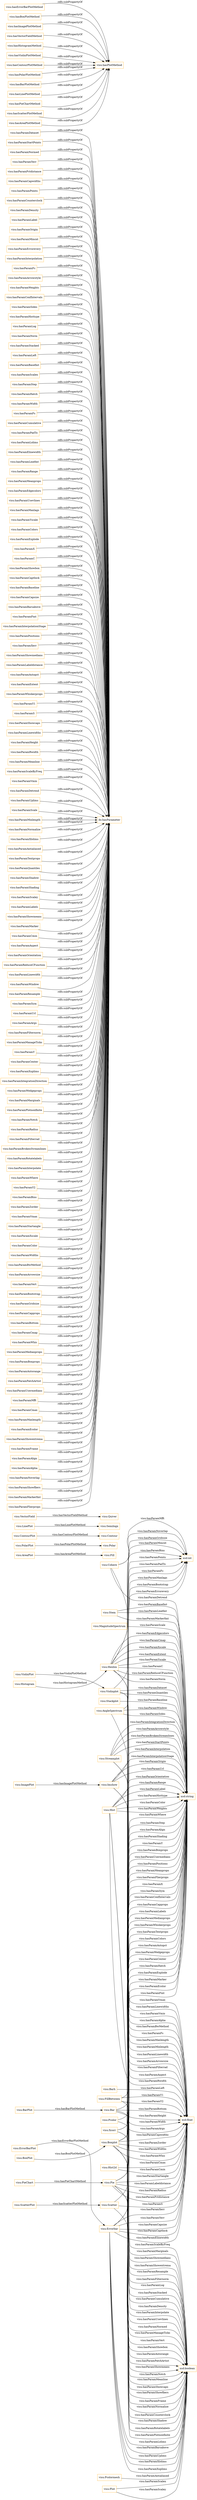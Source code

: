 digraph ar2dtool_diagram { 
rankdir=LR;
size="1501"
node [shape = rectangle, color="orange"]; "visu:Hexbin" "visu:Imshow" "visu:Errorbar" "visu:Boxplot" "visu:AreaPlot" "visu:ImagePlot" "visu:Stackplot" "visu:BarPlot" "visu:FillBetween" "visu:ViolinPlot" "visu:PieChart" "visu:BoxPlot" "visu:Hist" "visu:Xcorr" "visu:PolarPlot" "visu:ContourPlot" "visu:Streamplot" "visu:LinePlot" "visu:Contour" "visu:Stem" "visu:AngleSpectrum" "visu:Fill" "visu:ErrorBarPlot" "visu:Hist2d" "visu:Plot" "visu:Semilogx" "visu:ScatterPlot" "visu:Violinplot" "visu:Histogram" "visu:Pcolor" "visu:Pie" "visu:VectorField" "visu:Polar" "visu:Scatter" "visu:Bar" "visu:Cohere" "visu:Barh" "visu:MagnitudeSpectrum" "visu:Quiver" "visu:Pcolormesh" ; /*classes style*/
	"visu:hasParamDataset" -> "ds:hasParameter" [ label = "rdfs:subPropertyOf" ];
	"visu:hasErrorBarPlotMethod" -> "visu:hasPlotMethod" [ label = "rdfs:subPropertyOf" ];
	"visu:hasParamStartPoints" -> "ds:hasParameter" [ label = "rdfs:subPropertyOf" ];
	"visu:hasParamNormed" -> "ds:hasParameter" [ label = "rdfs:subPropertyOf" ];
	"visu:hasBoxPlotMethod" -> "visu:hasPlotMethod" [ label = "rdfs:subPropertyOf" ];
	"visu:hasParamYerr" -> "ds:hasParameter" [ label = "rdfs:subPropertyOf" ];
	"visu:hasParamPctdistance" -> "ds:hasParameter" [ label = "rdfs:subPropertyOf" ];
	"visu:hasParamCapwidths" -> "ds:hasParameter" [ label = "rdfs:subPropertyOf" ];
	"visu:hasParamPoints" -> "ds:hasParameter" [ label = "rdfs:subPropertyOf" ];
	"visu:hasParamCounterclock" -> "ds:hasParameter" [ label = "rdfs:subPropertyOf" ];
	"visu:hasParamDensity" -> "ds:hasParameter" [ label = "rdfs:subPropertyOf" ];
	"visu:hasParamLabel" -> "ds:hasParameter" [ label = "rdfs:subPropertyOf" ];
	"visu:hasParamOrigin" -> "ds:hasParameter" [ label = "rdfs:subPropertyOf" ];
	"visu:hasParamMincnt" -> "ds:hasParameter" [ label = "rdfs:subPropertyOf" ];
	"visu:hasParamErrorevery" -> "ds:hasParameter" [ label = "rdfs:subPropertyOf" ];
	"visu:hasParamInterpolation" -> "ds:hasParameter" [ label = "rdfs:subPropertyOf" ];
	"visu:hasParamFc" -> "ds:hasParameter" [ label = "rdfs:subPropertyOf" ];
	"visu:hasParamArrowstyle" -> "ds:hasParameter" [ label = "rdfs:subPropertyOf" ];
	"visu:hasParamWeights" -> "ds:hasParameter" [ label = "rdfs:subPropertyOf" ];
	"visu:hasParamConfIntervals" -> "ds:hasParameter" [ label = "rdfs:subPropertyOf" ];
	"visu:hasImagePlotMethod" -> "visu:hasPlotMethod" [ label = "rdfs:subPropertyOf" ];
	"visu:hasParamSides" -> "ds:hasParameter" [ label = "rdfs:subPropertyOf" ];
	"visu:hasParamHisttype" -> "ds:hasParameter" [ label = "rdfs:subPropertyOf" ];
	"visu:hasVectorFieldMethod" -> "visu:hasPlotMethod" [ label = "rdfs:subPropertyOf" ];
	"visu:hasHistogramMethod" -> "visu:hasPlotMethod" [ label = "rdfs:subPropertyOf" ];
	"visu:hasParamLog" -> "ds:hasParameter" [ label = "rdfs:subPropertyOf" ];
	"visu:hasParamNorm" -> "ds:hasParameter" [ label = "rdfs:subPropertyOf" ];
	"visu:hasParamStacked" -> "ds:hasParameter" [ label = "rdfs:subPropertyOf" ];
	"visu:hasParamLeft" -> "ds:hasParameter" [ label = "rdfs:subPropertyOf" ];
	"visu:hasParamBasefmt" -> "ds:hasParameter" [ label = "rdfs:subPropertyOf" ];
	"visu:hasParamScalex" -> "ds:hasParameter" [ label = "rdfs:subPropertyOf" ];
	"visu:hasParamStep" -> "ds:hasParameter" [ label = "rdfs:subPropertyOf" ];
	"visu:hasParamHatch" -> "ds:hasParameter" [ label = "rdfs:subPropertyOf" ];
	"visu:hasParamWidth" -> "ds:hasParameter" [ label = "rdfs:subPropertyOf" ];
	"visu:hasParamFs" -> "ds:hasParameter" [ label = "rdfs:subPropertyOf" ];
	"visu:hasParamCumulative" -> "ds:hasParameter" [ label = "rdfs:subPropertyOf" ];
	"visu:hasParamPadTo" -> "ds:hasParameter" [ label = "rdfs:subPropertyOf" ];
	"visu:hasParamLolims" -> "ds:hasParameter" [ label = "rdfs:subPropertyOf" ];
	"visu:hasParamElinewidth" -> "ds:hasParameter" [ label = "rdfs:subPropertyOf" ];
	"visu:hasParamLinefmt" -> "ds:hasParameter" [ label = "rdfs:subPropertyOf" ];
	"visu:hasParamRange" -> "ds:hasParameter" [ label = "rdfs:subPropertyOf" ];
	"visu:hasParamMeanprops" -> "ds:hasParameter" [ label = "rdfs:subPropertyOf" ];
	"visu:hasParamEdgecolors" -> "ds:hasParameter" [ label = "rdfs:subPropertyOf" ];
	"visu:hasParamUsevlines" -> "ds:hasParameter" [ label = "rdfs:subPropertyOf" ];
	"visu:hasParamMaxlags" -> "ds:hasParameter" [ label = "rdfs:subPropertyOf" ];
	"visu:hasParamYscale" -> "ds:hasParameter" [ label = "rdfs:subPropertyOf" ];
	"visu:hasParamColors" -> "ds:hasParameter" [ label = "rdfs:subPropertyOf" ];
	"visu:hasViolinPlotMethod" -> "visu:hasPlotMethod" [ label = "rdfs:subPropertyOf" ];
	"visu:hasParamExplode" -> "ds:hasParameter" [ label = "rdfs:subPropertyOf" ];
	"visu:hasParamX" -> "ds:hasParameter" [ label = "rdfs:subPropertyOf" ];
	"visu:hasParamC" -> "ds:hasParameter" [ label = "rdfs:subPropertyOf" ];
	"visu:hasContourPlotMethod" -> "visu:hasPlotMethod" [ label = "rdfs:subPropertyOf" ];
	"visu:hasParamShowbox" -> "ds:hasParameter" [ label = "rdfs:subPropertyOf" ];
	"visu:hasParamCapthick" -> "ds:hasParameter" [ label = "rdfs:subPropertyOf" ];
	"visu:hasParamBaseline" -> "ds:hasParameter" [ label = "rdfs:subPropertyOf" ];
	"visu:hasParamCapsize" -> "ds:hasParameter" [ label = "rdfs:subPropertyOf" ];
	"visu:hasParamBarsabove" -> "ds:hasParameter" [ label = "rdfs:subPropertyOf" ];
	"visu:hasParamFmt" -> "ds:hasParameter" [ label = "rdfs:subPropertyOf" ];
	"visu:hasParamInterpolationStage" -> "ds:hasParameter" [ label = "rdfs:subPropertyOf" ];
	"visu:hasParamPositions" -> "ds:hasParameter" [ label = "rdfs:subPropertyOf" ];
	"visu:hasParamXerr" -> "ds:hasParameter" [ label = "rdfs:subPropertyOf" ];
	"visu:hasParamShowmedians" -> "ds:hasParameter" [ label = "rdfs:subPropertyOf" ];
	"visu:hasParamLabeldistance" -> "ds:hasParameter" [ label = "rdfs:subPropertyOf" ];
	"visu:hasParamAutopct" -> "ds:hasParameter" [ label = "rdfs:subPropertyOf" ];
	"visu:hasParamExtent" -> "ds:hasParameter" [ label = "rdfs:subPropertyOf" ];
	"visu:hasParamWhiskerprops" -> "ds:hasParameter" [ label = "rdfs:subPropertyOf" ];
	"visu:hasParamY1" -> "ds:hasParameter" [ label = "rdfs:subPropertyOf" ];
	"visu:hasParamS" -> "ds:hasParameter" [ label = "rdfs:subPropertyOf" ];
	"visu:hasParamShowcaps" -> "ds:hasParameter" [ label = "rdfs:subPropertyOf" ];
	"visu:hasParamLinewidths" -> "ds:hasParameter" [ label = "rdfs:subPropertyOf" ];
	"visu:hasParamHeight" -> "ds:hasParameter" [ label = "rdfs:subPropertyOf" ];
	"visu:hasParamRwidth" -> "ds:hasParameter" [ label = "rdfs:subPropertyOf" ];
	"visu:hasParamMeanline" -> "ds:hasParameter" [ label = "rdfs:subPropertyOf" ];
	"visu:hasParamScaleByFreq" -> "ds:hasParameter" [ label = "rdfs:subPropertyOf" ];
	"visu:hasParamVmin" -> "ds:hasParameter" [ label = "rdfs:subPropertyOf" ];
	"visu:hasParamDetrend" -> "ds:hasParameter" [ label = "rdfs:subPropertyOf" ];
	"visu:hasParamUplims" -> "ds:hasParameter" [ label = "rdfs:subPropertyOf" ];
	"visu:hasParamScale" -> "ds:hasParameter" [ label = "rdfs:subPropertyOf" ];
	"visu:hasParamMinlength" -> "ds:hasParameter" [ label = "rdfs:subPropertyOf" ];
	"visu:hasPolarPlotMethod" -> "visu:hasPlotMethod" [ label = "rdfs:subPropertyOf" ];
	"visu:hasParamNormalize" -> "ds:hasParameter" [ label = "rdfs:subPropertyOf" ];
	"visu:hasBarPlotMethod" -> "visu:hasPlotMethod" [ label = "rdfs:subPropertyOf" ];
	"visu:hasParamXlolims" -> "ds:hasParameter" [ label = "rdfs:subPropertyOf" ];
	"visu:hasParamAntialiased" -> "ds:hasParameter" [ label = "rdfs:subPropertyOf" ];
	"visu:hasParamTextprops" -> "ds:hasParameter" [ label = "rdfs:subPropertyOf" ];
	"visu:hasParamQuantiles" -> "ds:hasParameter" [ label = "rdfs:subPropertyOf" ];
	"visu:hasParamShadow" -> "ds:hasParameter" [ label = "rdfs:subPropertyOf" ];
	"visu:hasLinePlotMethod" -> "visu:hasPlotMethod" [ label = "rdfs:subPropertyOf" ];
	"visu:hasParamShading" -> "ds:hasParameter" [ label = "rdfs:subPropertyOf" ];
	"visu:hasParamScaley" -> "ds:hasParameter" [ label = "rdfs:subPropertyOf" ];
	"visu:hasParamLabels" -> "ds:hasParameter" [ label = "rdfs:subPropertyOf" ];
	"visu:hasParamShowmeans" -> "ds:hasParameter" [ label = "rdfs:subPropertyOf" ];
	"visu:hasParamMarker" -> "ds:hasParameter" [ label = "rdfs:subPropertyOf" ];
	"visu:hasParamCmin" -> "ds:hasParameter" [ label = "rdfs:subPropertyOf" ];
	"visu:hasParamAspect" -> "ds:hasParameter" [ label = "rdfs:subPropertyOf" ];
	"visu:hasParamOrientation" -> "ds:hasParameter" [ label = "rdfs:subPropertyOf" ];
	"visu:hasParamReduceCFunction" -> "ds:hasParameter" [ label = "rdfs:subPropertyOf" ];
	"visu:hasParamLinewidth" -> "ds:hasParameter" [ label = "rdfs:subPropertyOf" ];
	"visu:hasParamWindow" -> "ds:hasParameter" [ label = "rdfs:subPropertyOf" ];
	"visu:hasParamResample" -> "ds:hasParameter" [ label = "rdfs:subPropertyOf" ];
	"visu:hasPieChartMethod" -> "visu:hasPlotMethod" [ label = "rdfs:subPropertyOf" ];
	"visu:hasParamSym" -> "ds:hasParameter" [ label = "rdfs:subPropertyOf" ];
	"visu:hasParamUrl" -> "ds:hasParameter" [ label = "rdfs:subPropertyOf" ];
	"visu:hasParamArgs" -> "ds:hasParameter" [ label = "rdfs:subPropertyOf" ];
	"visu:hasScatterPlotMethod" -> "visu:hasPlotMethod" [ label = "rdfs:subPropertyOf" ];
	"visu:hasParamFilternorm" -> "ds:hasParameter" [ label = "rdfs:subPropertyOf" ];
	"visu:hasParamManageTicks" -> "ds:hasParameter" [ label = "rdfs:subPropertyOf" ];
	"visu:hasParamY" -> "ds:hasParameter" [ label = "rdfs:subPropertyOf" ];
	"visu:hasParamCenter" -> "ds:hasParameter" [ label = "rdfs:subPropertyOf" ];
	"visu:hasParamXuplims" -> "ds:hasParameter" [ label = "rdfs:subPropertyOf" ];
	"visu:hasParamIntegrationDirection" -> "ds:hasParameter" [ label = "rdfs:subPropertyOf" ];
	"visu:hasParamWedgeprops" -> "ds:hasParameter" [ label = "rdfs:subPropertyOf" ];
	"visu:hasParamMarginals" -> "ds:hasParameter" [ label = "rdfs:subPropertyOf" ];
	"visu:hasParamPlotnonfinite" -> "ds:hasParameter" [ label = "rdfs:subPropertyOf" ];
	"visu:hasParamNotch" -> "ds:hasParameter" [ label = "rdfs:subPropertyOf" ];
	"visu:hasParamRadius" -> "ds:hasParameter" [ label = "rdfs:subPropertyOf" ];
	"visu:hasParamFilterrad" -> "ds:hasParameter" [ label = "rdfs:subPropertyOf" ];
	"visu:hasParamBrokenStreamlines" -> "ds:hasParameter" [ label = "rdfs:subPropertyOf" ];
	"visu:hasParamRotatelabels" -> "ds:hasParameter" [ label = "rdfs:subPropertyOf" ];
	"visu:hasParamInterpolate" -> "ds:hasParameter" [ label = "rdfs:subPropertyOf" ];
	"visu:hasParamWhere" -> "ds:hasParameter" [ label = "rdfs:subPropertyOf" ];
	"visu:hasParamY2" -> "ds:hasParameter" [ label = "rdfs:subPropertyOf" ];
	"visu:hasParamBins" -> "ds:hasParameter" [ label = "rdfs:subPropertyOf" ];
	"visu:hasParamZorder" -> "ds:hasParameter" [ label = "rdfs:subPropertyOf" ];
	"visu:hasParamVmax" -> "ds:hasParameter" [ label = "rdfs:subPropertyOf" ];
	"visu:hasParamStartangle" -> "ds:hasParameter" [ label = "rdfs:subPropertyOf" ];
	"visu:hasParamXscale" -> "ds:hasParameter" [ label = "rdfs:subPropertyOf" ];
	"visu:hasParamColor" -> "ds:hasParameter" [ label = "rdfs:subPropertyOf" ];
	"visu:hasParamWidths" -> "ds:hasParameter" [ label = "rdfs:subPropertyOf" ];
	"visu:hasParamBwMethod" -> "ds:hasParameter" [ label = "rdfs:subPropertyOf" ];
	"visu:hasParamArrowsize" -> "ds:hasParameter" [ label = "rdfs:subPropertyOf" ];
	"visu:hasParamVert" -> "ds:hasParameter" [ label = "rdfs:subPropertyOf" ];
	"visu:hasParamBootstrap" -> "ds:hasParameter" [ label = "rdfs:subPropertyOf" ];
	"visu:hasParamGridsize" -> "ds:hasParameter" [ label = "rdfs:subPropertyOf" ];
	"visu:hasParamCapprops" -> "ds:hasParameter" [ label = "rdfs:subPropertyOf" ];
	"visu:hasParamBottom" -> "ds:hasParameter" [ label = "rdfs:subPropertyOf" ];
	"visu:hasParamCmap" -> "ds:hasParameter" [ label = "rdfs:subPropertyOf" ];
	"visu:hasParamWhis" -> "ds:hasParameter" [ label = "rdfs:subPropertyOf" ];
	"visu:hasParamMedianprops" -> "ds:hasParameter" [ label = "rdfs:subPropertyOf" ];
	"visu:hasParamBoxprops" -> "ds:hasParameter" [ label = "rdfs:subPropertyOf" ];
	"visu:hasAreaPlotMethod" -> "visu:hasPlotMethod" [ label = "rdfs:subPropertyOf" ];
	"visu:hasParamAutorange" -> "ds:hasParameter" [ label = "rdfs:subPropertyOf" ];
	"visu:hasParamPatchArtist" -> "ds:hasParameter" [ label = "rdfs:subPropertyOf" ];
	"visu:hasParamUsermedians" -> "ds:hasParameter" [ label = "rdfs:subPropertyOf" ];
	"visu:hasParamNfft" -> "ds:hasParameter" [ label = "rdfs:subPropertyOf" ];
	"visu:hasParamCmax" -> "ds:hasParameter" [ label = "rdfs:subPropertyOf" ];
	"visu:hasParamMaxlength" -> "ds:hasParameter" [ label = "rdfs:subPropertyOf" ];
	"visu:hasParamEcolor" -> "ds:hasParameter" [ label = "rdfs:subPropertyOf" ];
	"visu:hasParamShowextrema" -> "ds:hasParameter" [ label = "rdfs:subPropertyOf" ];
	"visu:hasParamFrame" -> "ds:hasParameter" [ label = "rdfs:subPropertyOf" ];
	"visu:hasParamAlign" -> "ds:hasParameter" [ label = "rdfs:subPropertyOf" ];
	"visu:hasParamAlpha" -> "ds:hasParameter" [ label = "rdfs:subPropertyOf" ];
	"visu:hasParamNoverlap" -> "ds:hasParameter" [ label = "rdfs:subPropertyOf" ];
	"visu:hasParamShowfliers" -> "ds:hasParameter" [ label = "rdfs:subPropertyOf" ];
	"visu:hasParamMarkerfmt" -> "ds:hasParameter" [ label = "rdfs:subPropertyOf" ];
	"visu:hasParamFlierprops" -> "ds:hasParameter" [ label = "rdfs:subPropertyOf" ];
	"visu:Streamplot" -> "xsd:string" [ label = "visu:hasParamIntegrationDirection" ];
	"visu:Streamplot" -> "xsd:string" [ label = "visu:hasParamArrowstyle" ];
	"visu:Boxplot" -> "xsd:float" [ label = "visu:hasParamCapwidths" ];
	"visu:Hist" -> "xsd:string" [ label = "visu:hasParamWeights" ];
	"visu:Boxplot" -> "xsd:string" [ label = "visu:hasParamConfIntervals" ];
	"visu:FillBetween" -> "xsd:string" [ label = "visu:hasParamWhere" ];
	"visu:Boxplot" -> "xsd:int" [ label = "visu:hasParamBootstrap" ];
	"visu:Boxplot" -> "xsd:string" [ label = "visu:hasParamCapprops" ];
	"visu:Errorbar" -> "xsd:int" [ label = "visu:hasParamErrorevery" ];
	"visu:Errorbar" -> "xsd:float" [ label = "visu:hasParamCapthick" ];
	"visu:Streamplot" -> "xsd:float" [ label = "visu:hasParamMinlength" ];
	"visu:Boxplot" -> "xsd:string" [ label = "visu:hasParamLabels" ];
	"visu:Stem" -> "xsd:string" [ label = "visu:hasParamLinefmt" ];
	"visu:Errorbar" -> "xsd:float" [ label = "visu:hasParamElinewidth" ];
	"visu:Violinplot" -> "xsd:string" [ label = "visu:hasParamQuantiles" ];
	"visu:Violinplot" -> "xsd:boolean" [ label = "visu:hasParamShowmedians" ];
	"visu:Pie" -> "xsd:string" [ label = "visu:hasParamTextprops" ];
	"visu:Imshow" -> "xsd:string" [ label = "visu:hasParamOrigin" ];
	"visu:Boxplot" -> "xsd:boolean" [ label = "visu:hasParamShowmeans" ];
	"visu:Errorbar" -> "xsd:boolean" [ label = "visu:hasParamXuplims" ];
	"visu:Errorbar" -> "xsd:boolean" [ label = "visu:hasParamLolims" ];
	"visu:FillBetween" -> "xsd:string" [ label = "visu:hasParamStep" ];
	"visu:Errorbar" -> "xsd:string" [ label = "visu:hasParamEcolor" ];
	"visu:Pie" -> "xsd:float" [ label = "visu:hasParamStartangle" ];
	"visu:Imshow" -> "xsd:float" [ label = "visu:hasParamFilterrad" ];
	"visu:Pie" -> "xsd:float" [ label = "visu:hasParamLabeldistance" ];
	"visu:Streamplot" -> "xsd:float" [ label = "visu:hasParamLinewidth" ];
	"visu:BarPlot" -> "visu:Bar" [ label = "visu:hasBarPlotMethod" ];
	"visu:Boxplot" -> "xsd:float" [ label = "visu:hasParamWhis" ];
	"visu:Hist" -> "xsd:boolean" [ label = "visu:hasParamCumulative" ];
	"visu:Pie" -> "xsd:string" [ label = "visu:hasParamColors" ];
	"visu:AngleSpectrum" -> "xsd:int" [ label = "visu:hasParamPadTo" ];
	"visu:Errorbar" -> "xsd:boolean" [ label = "visu:hasParamBarsabove" ];
	"visu:Boxplot" -> "xsd:string" [ label = "visu:hasParamMedianprops" ];
	"visu:Hexbin" -> "xsd:string" [ label = "visu:hasParamNorm" ];
	"visu:Boxplot" -> "xsd:boolean" [ label = "visu:hasParamNotch" ];
	"visu:Pcolormesh" -> "xsd:boolean" [ label = "visu:hasParamAntialiased" ];
	"visu:Hist" -> "xsd:boolean" [ label = "visu:hasParamDensity" ];
	"visu:Cohere" -> "xsd:string" [ label = "visu:hasParamDetrend" ];
	"visu:Boxplot" -> "xsd:boolean" [ label = "visu:hasParamMeanline" ];
	"visu:FillBetween" -> "xsd:float" [ label = "visu:hasParamY2" ];
	"visu:Errorbar" -> "xsd:float" [ label = "visu:hasParamXerr" ];
	"visu:FillBetween" -> "xsd:float" [ label = "visu:hasParamY1" ];
	"visu:Pie" -> "xsd:string" [ label = "visu:hasParamAutopct" ];
	"visu:Hexbin" -> "xsd:string" [ label = "visu:hasParamEdgecolors" ];
	"visu:ContourPlot" -> "visu:Contour" [ label = "visu:hasContourPlotMethod" ];
	"visu:Errorbar" -> "xsd:boolean" [ label = "visu:hasParamUplims" ];
	"visu:Pcolor" -> "xsd:float" [ label = "visu:hasParamArgs" ];
	"visu:Hist" -> "xsd:string" [ label = "visu:hasParamOrientation" ];
	"visu:Imshow" -> "xsd:boolean" [ label = "visu:hasParamResample" ];
	"visu:Barh" -> "xsd:float" [ label = "visu:hasParamLeft" ];
	"visu:ScatterPlot" -> "visu:Scatter" [ label = "visu:hasScatterPlotMethod" ];
	"visu:Bar" -> "xsd:float" [ label = "visu:hasParamWidth" ];
	"visu:Boxplot" -> "xsd:string" [ label = "visu:hasParamWhiskerprops" ];
	"visu:AngleSpectrum" -> "xsd:string" [ label = "visu:hasParamWindow" ];
	"visu:FillBetween" -> "xsd:boolean" [ label = "visu:hasParamInterpolate" ];
	"visu:Boxplot" -> "xsd:string" [ label = "visu:hasParamBoxprops" ];
	"visu:Stackplot" -> "xsd:string" [ label = "visu:hasParamBaseline" ];
	"visu:Bar" -> "xsd:string" [ label = "visu:hasParamAlign" ];
	"visu:Hist2d" -> "xsd:float" [ label = "visu:hasParamCmin" ];
	"visu:Scatter" -> "xsd:boolean" [ label = "visu:hasParamPlotnonfinite" ];
	"visu:Xcorr" -> "xsd:boolean" [ label = "visu:hasParamUsevlines" ];
	"visu:Hexbin" -> "xsd:int" [ label = "visu:hasParamMincnt" ];
	"visu:Streamplot" -> "xsd:float" [ label = "visu:hasParamArrowsize" ];
	"visu:Hist" -> "xsd:boolean" [ label = "visu:hasParamLog" ];
	"visu:PieChart" -> "visu:Pie" [ label = "visu:hasPieChartMethod" ];
	"visu:AngleSpectrum" -> "xsd:string" [ label = "visu:hasParamSides" ];
	"visu:BoxPlot" -> "visu:Boxplot" [ label = "visu:hasBoxPlotMethod" ];
	"visu:Violinplot" -> "xsd:boolean" [ label = "visu:hasParamShowextrema" ];
	"visu:ViolinPlot" -> "visu:Violinplot" [ label = "visu:hasViolinPlotMethod" ];
	"visu:Hist" -> "xsd:float" [ label = "visu:hasParamRwidth" ];
	"visu:Violinplot" -> "xsd:string" [ label = "visu:hasParamDataset" ];
	"visu:Hist2d" -> "xsd:float" [ label = "visu:hasParamCmax" ];
	"visu:Hexbin" -> "xsd:float" [ label = "visu:hasParamVmax" ];
	"visu:Stem" -> "xsd:string" [ label = "visu:hasParamMarkerfmt" ];
	"visu:ErrorBarPlot" -> "visu:Errorbar" [ label = "visu:hasErrorBarPlotMethod" ];
	"visu:Boxplot" -> "xsd:boolean" [ label = "visu:hasParamShowcaps" ];
	"visu:Imshow" -> "xsd:boolean" [ label = "visu:hasParamFilternorm" ];
	"visu:Hexbin" -> "xsd:float" [ label = "visu:hasParamLinewidths" ];
	"visu:Pie" -> "xsd:string" [ label = "visu:hasParamWedgeprops" ];
	"visu:Histogram" -> "visu:Hexbin" [ label = "visu:hasHistogramMethod" ];
	"visu:Hexbin" -> "xsd:float" [ label = "visu:hasParamVmin" ];
	"visu:Scatter" -> "xsd:string" [ label = "visu:hasParamMarker" ];
	"visu:Pie" -> "xsd:boolean" [ label = "visu:hasParamRotatelabels" ];
	"visu:Streamplot" -> "xsd:string" [ label = "visu:hasParamBrokenStreamlines" ];
	"visu:Hexbin" -> "xsd:string" [ label = "visu:hasParamCmap" ];
	"visu:AreaPlot" -> "visu:Fill" [ label = "visu:hasAreaPlotMethod" ];
	"visu:Boxplot" -> "xsd:boolean" [ label = "visu:hasParamShowfliers" ];
	"visu:VectorField" -> "visu:Quiver" [ label = "visu:hasVectorFieldMethod" ];
	"visu:Streamplot" -> "xsd:string" [ label = "visu:hasParamStartPoints" ];
	"visu:Xcorr" -> "xsd:int" [ label = "visu:hasParamMaxlags" ];
	"visu:Bar" -> "xsd:float" [ label = "visu:hasParamBottom" ];
	"visu:AngleSpectrum" -> "xsd:int" [ label = "visu:hasParamFc" ];
	"visu:Imshow" -> "xsd:string" [ label = "visu:hasParamUrl" ];
	"visu:Boxplot" -> "xsd:boolean" [ label = "visu:hasParamManageTicks" ];
	"visu:Pie" -> "xsd:string" [ label = "visu:hasParamCenter" ];
	"visu:Hist" -> "xsd:string" [ label = "visu:hasParamRange" ];
	"visu:Boxplot" -> "xsd:string" [ label = "visu:hasParamUsermedians" ];
	"visu:Errorbar" -> "xsd:float" [ label = "visu:hasParamYerr" ];
	"visu:Streamplot" -> "xsd:float" [ label = "visu:hasParamMaxlength" ];
	"visu:Hexbin" -> "xsd:int" [ label = "visu:hasParamBins" ];
	"visu:MagnitudeSpectrum" -> "xsd:string" [ label = "visu:hasParamScale" ];
	"visu:Boxplot" -> "xsd:float" [ label = "visu:hasParamZorder" ];
	"visu:Cohere" -> "xsd:int" [ label = "visu:hasParamNoverlap" ];
	"visu:AngleSpectrum" -> "xsd:float" [ label = "visu:hasParamFs" ];
	"visu:Imshow" -> "xsd:string" [ label = "visu:hasParamInterpolation" ];
	"visu:Boxplot" -> "xsd:string" [ label = "visu:hasParamPositions" ];
	"visu:Stem" -> "xsd:string" [ label = "visu:hasParamBasefmt" ];
	"visu:Hexbin" -> "xsd:string" [ label = "visu:hasParamXscale" ];
	"visu:Pie" -> "xsd:boolean" [ label = "visu:hasParamFrame" ];
	"visu:Errorbar" -> "xsd:float" [ label = "visu:hasParamCapsize" ];
	"visu:Pie" -> "xsd:boolean" [ label = "visu:hasParamNormalize" ];
	"visu:Errorbar" -> "xsd:string" [ label = "visu:hasParamFmt" ];
	"visu:Boxplot" -> "xsd:boolean" [ label = "visu:hasParamVert" ];
	"visu:Pie" -> "xsd:float" [ label = "visu:hasParamRadius" ];
	"visu:Hexbin" -> "xsd:string" [ label = "visu:hasParamExtent" ];
	"visu:Hexbin" -> "xsd:int" [ label = "visu:hasParamGridsize" ];
	"visu:Boxplot" -> "xsd:string" [ label = "visu:hasParamMeanprops" ];
	"visu:Violinplot" -> "xsd:int" [ label = "visu:hasParamPoints" ];
	"visu:Pie" -> "xsd:string" [ label = "visu:hasParamHatch" ];
	"visu:Hexbin" -> "xsd:string" [ label = "visu:hasParamYscale" ];
	"visu:Hexbin" -> "xsd:string" [ label = "visu:hasParamC" ];
	"visu:Hexbin" -> "xsd:boolean" [ label = "visu:hasParamMarginals" ];
	"visu:Imshow" -> "xsd:string" [ label = "visu:hasParamInterpolationStage" ];
	"visu:Violinplot" -> "xsd:float" [ label = "visu:hasParamBwMethod" ];
	"visu:Pie" -> "xsd:float" [ label = "visu:hasParamPctdistance" ];
	"visu:Hexbin" -> "xsd:float" [ label = "visu:hasParamAlpha" ];
	"visu:Pie" -> "xsd:boolean" [ label = "visu:hasParamCounterclock" ];
	"visu:Hexbin" -> "xsd:string" [ label = "visu:hasParamReduceCFunction" ];
	"visu:PolarPlot" -> "visu:Polar" [ label = "visu:hasPolarPlotMethod" ];
	"visu:Plot" -> "xsd:boolean" [ label = "visu:hasParamScaley" ];
	"visu:Hist" -> "xsd:string" [ label = "visu:hasParamLabel" ];
	"visu:Plot" -> "xsd:boolean" [ label = "visu:hasParamScalex" ];
	"visu:Pie" -> "xsd:string" [ label = "visu:hasParamExplode" ];
	"visu:ImagePlot" -> "visu:Imshow" [ label = "visu:hasImagePlotMethod" ];
	"visu:Boxplot" -> "xsd:boolean" [ label = "visu:hasParamShowbox" ];
	"visu:Errorbar" -> "xsd:boolean" [ label = "visu:hasParamXlolims" ];
	"visu:Pie" -> "xsd:boolean" [ label = "visu:hasParamShadow" ];
	"visu:LinePlot" -> "visu:Semilogx" [ label = "visu:hasLinePlotMethod" ];
	"visu:Cohere" -> "xsd:int" [ label = "visu:hasParamNfft" ];
	"visu:Pcolor" -> "xsd:string" [ label = "visu:hasParamShading" ];
	"visu:Hist" -> "xsd:string" [ label = "visu:hasParamHisttype" ];
	"visu:Boxplot" -> "xsd:string" [ label = "visu:hasParamFlierprops" ];
	"visu:Boxplot" -> "xsd:float" [ label = "visu:hasParamWidths" ];
	"visu:Hist" -> "xsd:boolean" [ label = "visu:hasParamStacked" ];
	"visu:Boxplot" -> "xsd:boolean" [ label = "visu:hasParamAutorange" ];
	"visu:Hist" -> "xsd:string" [ label = "visu:hasParamColor" ];
	"visu:Bar" -> "xsd:float" [ label = "visu:hasParamHeight" ];
	"visu:Xcorr" -> "xsd:string" [ label = "visu:hasParamY" ];
	"visu:Boxplot" -> "xsd:boolean" [ label = "visu:hasParamPatchArtist" ];
	"visu:Boxplot" -> "xsd:string" [ label = "visu:hasParamX" ];
	"visu:Cohere" -> "xsd:boolean" [ label = "visu:hasParamScaleByFreq" ];
	"visu:Scatter" -> "xsd:float" [ label = "visu:hasParamS" ];
	"visu:Imshow" -> "xsd:float" [ label = "visu:hasParamAspect" ];
	"visu:Boxplot" -> "xsd:string" [ label = "visu:hasParamSym" ];
	"visu:Xcorr" -> "xsd:boolean" [ label = "visu:hasParamNormed" ];

}
